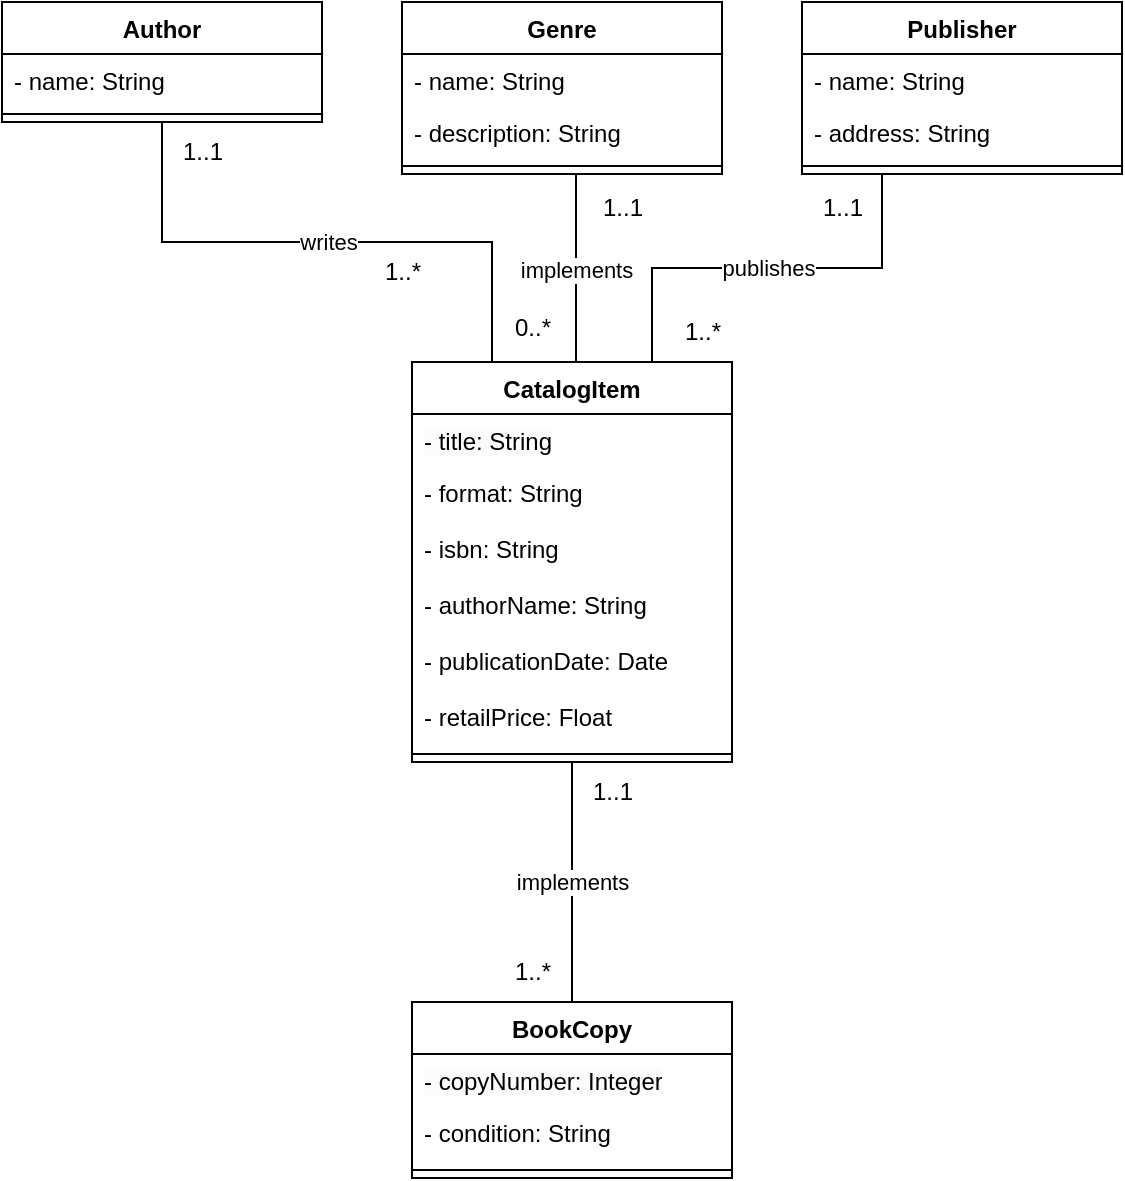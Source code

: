 <mxfile version="26.0.10">
  <diagram name="Page-1" id="m_KI-P16sE9oq2xacvG-">
    <mxGraphModel dx="1035" dy="654" grid="1" gridSize="10" guides="1" tooltips="1" connect="1" arrows="1" fold="1" page="1" pageScale="1" pageWidth="850" pageHeight="1100" math="0" shadow="0">
      <root>
        <mxCell id="0" />
        <mxCell id="1" parent="0" />
        <mxCell id="FTRLFY47_Rse2HEd2fM7-18" value="implements" style="edgeStyle=orthogonalEdgeStyle;rounded=0;orthogonalLoop=1;jettySize=auto;html=1;exitX=0.5;exitY=1;exitDx=0;exitDy=0;entryX=0.5;entryY=0;entryDx=0;entryDy=0;endArrow=none;startFill=0;" edge="1" parent="1" source="g1K51iO03BFvibeARx5y-1" target="FTRLFY47_Rse2HEd2fM7-10">
          <mxGeometry relative="1" as="geometry" />
        </mxCell>
        <mxCell id="g1K51iO03BFvibeARx5y-1" value="CatalogItem" style="swimlane;fontStyle=1;align=center;verticalAlign=top;childLayout=stackLayout;horizontal=1;startSize=26;horizontalStack=0;resizeParent=1;resizeParentMax=0;resizeLast=0;collapsible=1;marginBottom=0;whiteSpace=wrap;html=1;" parent="1" vertex="1">
          <mxGeometry x="345" y="230" width="160" height="200" as="geometry" />
        </mxCell>
        <mxCell id="g1K51iO03BFvibeARx5y-2" value="&lt;meta charset=&quot;utf-8&quot;&gt;&lt;span style=&quot;color: rgb(0, 0, 0); font-family: Helvetica; font-size: 12px; font-style: normal; font-variant-ligatures: normal; font-variant-caps: normal; font-weight: 400; letter-spacing: normal; orphans: 2; text-align: left; text-indent: 0px; text-transform: none; widows: 2; word-spacing: 0px; -webkit-text-stroke-width: 0px; white-space: normal; background-color: rgb(251, 251, 251); text-decoration-thickness: initial; text-decoration-style: initial; text-decoration-color: initial; display: inline !important; float: none;&quot;&gt;- title: String&lt;/span&gt;" style="text;strokeColor=none;fillColor=none;align=left;verticalAlign=top;spacingLeft=4;spacingRight=4;overflow=hidden;rotatable=0;points=[[0,0.5],[1,0.5]];portConstraint=eastwest;whiteSpace=wrap;html=1;" parent="g1K51iO03BFvibeARx5y-1" vertex="1">
          <mxGeometry y="26" width="160" height="26" as="geometry" />
        </mxCell>
        <mxCell id="g1K51iO03BFvibeARx5y-27" value="- format: String" style="text;strokeColor=none;fillColor=none;align=left;verticalAlign=top;spacingLeft=4;spacingRight=4;overflow=hidden;rotatable=0;points=[[0,0.5],[1,0.5]];portConstraint=eastwest;whiteSpace=wrap;html=1;" parent="g1K51iO03BFvibeARx5y-1" vertex="1">
          <mxGeometry y="52" width="160" height="28" as="geometry" />
        </mxCell>
        <mxCell id="g1K51iO03BFvibeARx5y-28" value="- isbn: String" style="text;strokeColor=none;fillColor=none;align=left;verticalAlign=top;spacingLeft=4;spacingRight=4;overflow=hidden;rotatable=0;points=[[0,0.5],[1,0.5]];portConstraint=eastwest;whiteSpace=wrap;html=1;" parent="g1K51iO03BFvibeARx5y-1" vertex="1">
          <mxGeometry y="80" width="160" height="28" as="geometry" />
        </mxCell>
        <mxCell id="g1K51iO03BFvibeARx5y-35" value="- authorName: String" style="text;strokeColor=none;fillColor=none;align=left;verticalAlign=top;spacingLeft=4;spacingRight=4;overflow=hidden;rotatable=0;points=[[0,0.5],[1,0.5]];portConstraint=eastwest;whiteSpace=wrap;html=1;" parent="g1K51iO03BFvibeARx5y-1" vertex="1">
          <mxGeometry y="108" width="160" height="28" as="geometry" />
        </mxCell>
        <mxCell id="g1K51iO03BFvibeARx5y-34" value="- publicationDate: Date" style="text;strokeColor=none;fillColor=none;align=left;verticalAlign=top;spacingLeft=4;spacingRight=4;overflow=hidden;rotatable=0;points=[[0,0.5],[1,0.5]];portConstraint=eastwest;whiteSpace=wrap;html=1;" parent="g1K51iO03BFvibeARx5y-1" vertex="1">
          <mxGeometry y="136" width="160" height="28" as="geometry" />
        </mxCell>
        <mxCell id="g1K51iO03BFvibeARx5y-41" value="- retailPrice: Float" style="text;strokeColor=none;fillColor=none;align=left;verticalAlign=top;spacingLeft=4;spacingRight=4;overflow=hidden;rotatable=0;points=[[0,0.5],[1,0.5]];portConstraint=eastwest;whiteSpace=wrap;html=1;" parent="g1K51iO03BFvibeARx5y-1" vertex="1">
          <mxGeometry y="164" width="160" height="28" as="geometry" />
        </mxCell>
        <mxCell id="g1K51iO03BFvibeARx5y-3" value="" style="line;strokeWidth=1;fillColor=none;align=left;verticalAlign=middle;spacingTop=-1;spacingLeft=3;spacingRight=3;rotatable=0;labelPosition=right;points=[];portConstraint=eastwest;strokeColor=inherit;" parent="g1K51iO03BFvibeARx5y-1" vertex="1">
          <mxGeometry y="192" width="160" height="8" as="geometry" />
        </mxCell>
        <mxCell id="g1K51iO03BFvibeARx5y-29" value="Publisher" style="swimlane;fontStyle=1;align=center;verticalAlign=top;childLayout=stackLayout;horizontal=1;startSize=26;horizontalStack=0;resizeParent=1;resizeParentMax=0;resizeLast=0;collapsible=1;marginBottom=0;whiteSpace=wrap;html=1;" parent="1" vertex="1">
          <mxGeometry x="540" y="50" width="160" height="86" as="geometry" />
        </mxCell>
        <mxCell id="g1K51iO03BFvibeARx5y-30" value="- name: String" style="text;strokeColor=none;fillColor=none;align=left;verticalAlign=top;spacingLeft=4;spacingRight=4;overflow=hidden;rotatable=0;points=[[0,0.5],[1,0.5]];portConstraint=eastwest;whiteSpace=wrap;html=1;" parent="g1K51iO03BFvibeARx5y-29" vertex="1">
          <mxGeometry y="26" width="160" height="26" as="geometry" />
        </mxCell>
        <mxCell id="g1K51iO03BFvibeARx5y-33" value="- address: String" style="text;strokeColor=none;fillColor=none;align=left;verticalAlign=top;spacingLeft=4;spacingRight=4;overflow=hidden;rotatable=0;points=[[0,0.5],[1,0.5]];portConstraint=eastwest;whiteSpace=wrap;html=1;" parent="g1K51iO03BFvibeARx5y-29" vertex="1">
          <mxGeometry y="52" width="160" height="26" as="geometry" />
        </mxCell>
        <mxCell id="g1K51iO03BFvibeARx5y-31" value="" style="line;strokeWidth=1;fillColor=none;align=left;verticalAlign=middle;spacingTop=-1;spacingLeft=3;spacingRight=3;rotatable=0;labelPosition=right;points=[];portConstraint=eastwest;strokeColor=inherit;" parent="g1K51iO03BFvibeARx5y-29" vertex="1">
          <mxGeometry y="78" width="160" height="8" as="geometry" />
        </mxCell>
        <mxCell id="g1K51iO03BFvibeARx5y-37" value="Genre" style="swimlane;fontStyle=1;align=center;verticalAlign=top;childLayout=stackLayout;horizontal=1;startSize=26;horizontalStack=0;resizeParent=1;resizeParentMax=0;resizeLast=0;collapsible=1;marginBottom=0;whiteSpace=wrap;html=1;" parent="1" vertex="1">
          <mxGeometry x="340" y="50" width="160" height="86" as="geometry" />
        </mxCell>
        <mxCell id="g1K51iO03BFvibeARx5y-38" value="- name: String" style="text;strokeColor=none;fillColor=none;align=left;verticalAlign=top;spacingLeft=4;spacingRight=4;overflow=hidden;rotatable=0;points=[[0,0.5],[1,0.5]];portConstraint=eastwest;whiteSpace=wrap;html=1;" parent="g1K51iO03BFvibeARx5y-37" vertex="1">
          <mxGeometry y="26" width="160" height="26" as="geometry" />
        </mxCell>
        <mxCell id="g1K51iO03BFvibeARx5y-39" value="- description: String" style="text;strokeColor=none;fillColor=none;align=left;verticalAlign=top;spacingLeft=4;spacingRight=4;overflow=hidden;rotatable=0;points=[[0,0.5],[1,0.5]];portConstraint=eastwest;whiteSpace=wrap;html=1;" parent="g1K51iO03BFvibeARx5y-37" vertex="1">
          <mxGeometry y="52" width="160" height="26" as="geometry" />
        </mxCell>
        <mxCell id="g1K51iO03BFvibeARx5y-40" value="" style="line;strokeWidth=1;fillColor=none;align=left;verticalAlign=middle;spacingTop=-1;spacingLeft=3;spacingRight=3;rotatable=0;labelPosition=right;points=[];portConstraint=eastwest;strokeColor=inherit;" parent="g1K51iO03BFvibeARx5y-37" vertex="1">
          <mxGeometry y="78" width="160" height="8" as="geometry" />
        </mxCell>
        <mxCell id="g1K51iO03BFvibeARx5y-47" value="publishes" style="edgeStyle=orthogonalEdgeStyle;rounded=0;orthogonalLoop=1;jettySize=auto;html=1;exitX=0.25;exitY=1;exitDx=0;exitDy=0;entryX=0.75;entryY=0;entryDx=0;entryDy=0;endArrow=none;startFill=0;" parent="1" source="g1K51iO03BFvibeARx5y-29" target="g1K51iO03BFvibeARx5y-1" edge="1">
          <mxGeometry relative="1" as="geometry">
            <mxPoint x="579.88" y="231.8" as="targetPoint" />
          </mxGeometry>
        </mxCell>
        <mxCell id="g1K51iO03BFvibeARx5y-49" value="implements" style="endArrow=none;html=1;edgeStyle=orthogonalEdgeStyle;rounded=0;entryX=0.5;entryY=0;entryDx=0;entryDy=0;" parent="1" target="g1K51iO03BFvibeARx5y-1" edge="1">
          <mxGeometry relative="1" as="geometry">
            <mxPoint x="427" y="136" as="sourcePoint" />
            <mxPoint x="459.88" y="227.6" as="targetPoint" />
            <Array as="points">
              <mxPoint x="427" y="230" />
            </Array>
          </mxGeometry>
        </mxCell>
        <mxCell id="g1K51iO03BFvibeARx5y-54" value="1..1" style="text;html=1;align=center;verticalAlign=middle;resizable=0;points=[];autosize=1;strokeColor=none;fillColor=none;" parent="1" vertex="1">
          <mxGeometry x="430" y="138" width="40" height="30" as="geometry" />
        </mxCell>
        <mxCell id="g1K51iO03BFvibeARx5y-56" value="0..*" style="text;html=1;align=center;verticalAlign=middle;resizable=0;points=[];autosize=1;strokeColor=none;fillColor=none;" parent="1" vertex="1">
          <mxGeometry x="385" y="198" width="40" height="30" as="geometry" />
        </mxCell>
        <mxCell id="g1K51iO03BFvibeARx5y-57" value="1..1" style="text;html=1;align=center;verticalAlign=middle;resizable=0;points=[];autosize=1;strokeColor=none;fillColor=none;" parent="1" vertex="1">
          <mxGeometry x="540" y="138" width="40" height="30" as="geometry" />
        </mxCell>
        <mxCell id="g1K51iO03BFvibeARx5y-58" value="1..*" style="text;html=1;align=center;verticalAlign=middle;resizable=0;points=[];autosize=1;strokeColor=none;fillColor=none;" parent="1" vertex="1">
          <mxGeometry x="470" y="200" width="40" height="30" as="geometry" />
        </mxCell>
        <mxCell id="FTRLFY47_Rse2HEd2fM7-8" value="writes" style="edgeStyle=orthogonalEdgeStyle;rounded=0;orthogonalLoop=1;jettySize=auto;html=1;exitX=0.5;exitY=1;exitDx=0;exitDy=0;entryX=0.25;entryY=0;entryDx=0;entryDy=0;endArrow=none;startFill=0;" edge="1" parent="1" source="FTRLFY47_Rse2HEd2fM7-2" target="g1K51iO03BFvibeARx5y-1">
          <mxGeometry relative="1" as="geometry" />
        </mxCell>
        <mxCell id="FTRLFY47_Rse2HEd2fM7-2" value="Author" style="swimlane;fontStyle=1;align=center;verticalAlign=top;childLayout=stackLayout;horizontal=1;startSize=26;horizontalStack=0;resizeParent=1;resizeParentMax=0;resizeLast=0;collapsible=1;marginBottom=0;whiteSpace=wrap;html=1;" vertex="1" parent="1">
          <mxGeometry x="140" y="50" width="160" height="60" as="geometry" />
        </mxCell>
        <mxCell id="FTRLFY47_Rse2HEd2fM7-3" value="- name: String" style="text;strokeColor=none;fillColor=none;align=left;verticalAlign=top;spacingLeft=4;spacingRight=4;overflow=hidden;rotatable=0;points=[[0,0.5],[1,0.5]];portConstraint=eastwest;whiteSpace=wrap;html=1;" vertex="1" parent="FTRLFY47_Rse2HEd2fM7-2">
          <mxGeometry y="26" width="160" height="26" as="geometry" />
        </mxCell>
        <mxCell id="FTRLFY47_Rse2HEd2fM7-5" value="" style="line;strokeWidth=1;fillColor=none;align=left;verticalAlign=middle;spacingTop=-1;spacingLeft=3;spacingRight=3;rotatable=0;labelPosition=right;points=[];portConstraint=eastwest;strokeColor=inherit;" vertex="1" parent="FTRLFY47_Rse2HEd2fM7-2">
          <mxGeometry y="52" width="160" height="8" as="geometry" />
        </mxCell>
        <mxCell id="FTRLFY47_Rse2HEd2fM7-6" value="1..*" style="text;html=1;align=center;verticalAlign=middle;resizable=0;points=[];autosize=1;strokeColor=none;fillColor=none;" vertex="1" parent="1">
          <mxGeometry x="320" y="170" width="40" height="30" as="geometry" />
        </mxCell>
        <mxCell id="FTRLFY47_Rse2HEd2fM7-9" value="1..1" style="text;html=1;align=center;verticalAlign=middle;resizable=0;points=[];autosize=1;strokeColor=none;fillColor=none;" vertex="1" parent="1">
          <mxGeometry x="220" y="110" width="40" height="30" as="geometry" />
        </mxCell>
        <mxCell id="FTRLFY47_Rse2HEd2fM7-10" value="BookCopy" style="swimlane;fontStyle=1;align=center;verticalAlign=top;childLayout=stackLayout;horizontal=1;startSize=26;horizontalStack=0;resizeParent=1;resizeParentMax=0;resizeLast=0;collapsible=1;marginBottom=0;whiteSpace=wrap;html=1;" vertex="1" parent="1">
          <mxGeometry x="345" y="550" width="160" height="88" as="geometry" />
        </mxCell>
        <mxCell id="FTRLFY47_Rse2HEd2fM7-11" value="&lt;span style=&quot;color: rgb(0, 0, 0); font-family: Helvetica; font-size: 12px; font-style: normal; font-variant-ligatures: normal; font-variant-caps: normal; font-weight: 400; letter-spacing: normal; orphans: 2; text-align: left; text-indent: 0px; text-transform: none; widows: 2; word-spacing: 0px; -webkit-text-stroke-width: 0px; white-space: normal; background-color: rgb(251, 251, 251); text-decoration-thickness: initial; text-decoration-style: initial; text-decoration-color: initial; float: none; display: inline !important;&quot;&gt;- copyNumber: Integer&lt;/span&gt;" style="text;strokeColor=none;fillColor=none;align=left;verticalAlign=top;spacingLeft=4;spacingRight=4;overflow=hidden;rotatable=0;points=[[0,0.5],[1,0.5]];portConstraint=eastwest;whiteSpace=wrap;html=1;" vertex="1" parent="FTRLFY47_Rse2HEd2fM7-10">
          <mxGeometry y="26" width="160" height="26" as="geometry" />
        </mxCell>
        <mxCell id="FTRLFY47_Rse2HEd2fM7-12" value="- condition: String" style="text;strokeColor=none;fillColor=none;align=left;verticalAlign=top;spacingLeft=4;spacingRight=4;overflow=hidden;rotatable=0;points=[[0,0.5],[1,0.5]];portConstraint=eastwest;whiteSpace=wrap;html=1;" vertex="1" parent="FTRLFY47_Rse2HEd2fM7-10">
          <mxGeometry y="52" width="160" height="28" as="geometry" />
        </mxCell>
        <mxCell id="FTRLFY47_Rse2HEd2fM7-17" value="" style="line;strokeWidth=1;fillColor=none;align=left;verticalAlign=middle;spacingTop=-1;spacingLeft=3;spacingRight=3;rotatable=0;labelPosition=right;points=[];portConstraint=eastwest;strokeColor=inherit;" vertex="1" parent="FTRLFY47_Rse2HEd2fM7-10">
          <mxGeometry y="80" width="160" height="8" as="geometry" />
        </mxCell>
        <mxCell id="FTRLFY47_Rse2HEd2fM7-19" value="1..1" style="text;html=1;align=center;verticalAlign=middle;resizable=0;points=[];autosize=1;strokeColor=none;fillColor=none;" vertex="1" parent="1">
          <mxGeometry x="425" y="430" width="40" height="30" as="geometry" />
        </mxCell>
        <mxCell id="FTRLFY47_Rse2HEd2fM7-20" value="1..*" style="text;html=1;align=center;verticalAlign=middle;resizable=0;points=[];autosize=1;strokeColor=none;fillColor=none;" vertex="1" parent="1">
          <mxGeometry x="385" y="520" width="40" height="30" as="geometry" />
        </mxCell>
      </root>
    </mxGraphModel>
  </diagram>
</mxfile>
